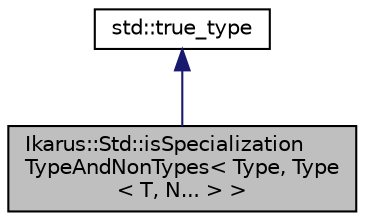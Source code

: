 digraph "Ikarus::Std::isSpecializationTypeAndNonTypes&lt; Type, Type&lt; T, N... &gt; &gt;"
{
 // LATEX_PDF_SIZE
  edge [fontname="Helvetica",fontsize="10",labelfontname="Helvetica",labelfontsize="10"];
  node [fontname="Helvetica",fontsize="10",shape=record];
  Node1 [label="Ikarus::Std::isSpecialization\lTypeAndNonTypes\< Type, Type\l\< T, N... \> \>",height=0.2,width=0.4,color="black", fillcolor="grey75", style="filled", fontcolor="black",tooltip=" "];
  Node2 -> Node1 [dir="back",color="midnightblue",fontsize="10",style="solid"];
  Node2 [label="std::true_type",height=0.2,width=0.4,color="black", fillcolor="white", style="filled",tooltip=" "];
}
